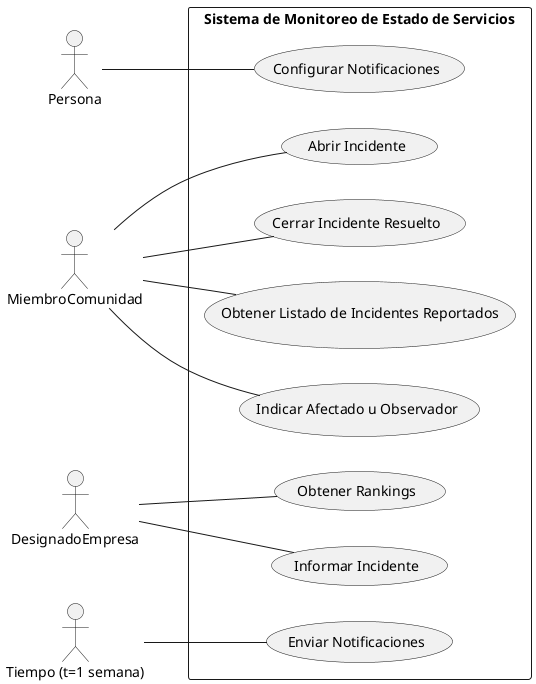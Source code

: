 @startuml Caso De Uso

left to right direction
actor "Persona" as Persona
actor "MiembroComunidad" as MiembroComunidad
actor "DesignadoEmpresa" as DesignadoEmpresa
actor "Tiempo (t=1 semana)" as Tiempo

rectangle "Sistema de Monitoreo de Estado de Servicios" {
Persona -- (Configurar Notificaciones)

MiembroComunidad -- (Abrir Incidente)
MiembroComunidad -- (Cerrar Incidente Resuelto)
MiembroComunidad -- (Obtener Listado de Incidentes Reportados)
MiembroComunidad -- (Indicar Afectado u Observador)

DesignadoEmpresa -- (Obtener Rankings)
DesignadoEmpresa -- (Informar Incidente)

Tiempo  -- (Enviar Notificaciones)

}
@enduml